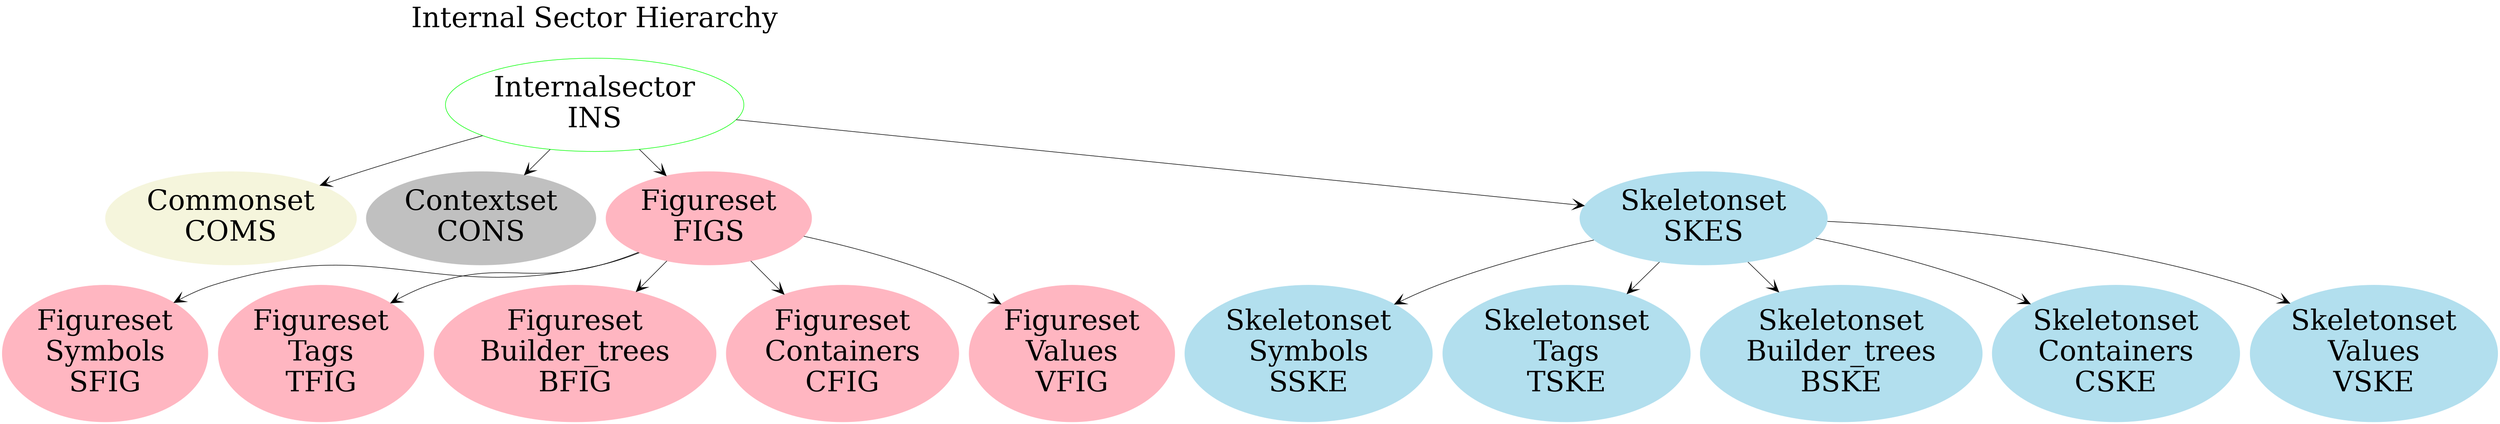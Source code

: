 	digraph Frames {
		size="40,15";
		node [fontsize=50];
		edge [arrowhead = "vee", arrowsize = "2.0", style="solid", taillabel = ""];

	    Title [label = "Internal Sector Hierarchy" shape="record" color="white", style=filled];

	    "Internalsector\nINS" [color=green];

    		Title -> "Internalsector\nINS"  [style="invis"];
		node [color=beige, style=filled];
		"Internalsector\nINS" -> "Commonset\nCOMS";

		node [color=grey, style=filled];
		"Internalsector\nINS" -> "Contextset\nCONS";

		node [color=lightpink, style=filled];
		"Internalsector\nINS" -> "Figureset\nFIGS";
		"Figureset\nFIGS" -> "Figureset\nSymbols\nSFIG";
		"Figureset\nFIGS" -> "Figureset\nTags\nTFIG";
		"Figureset\nFIGS" -> "Figureset\nBuilder_trees\nBFIG";
		"Figureset\nFIGS" -> "Figureset\nContainers\nCFIG";
		"Figureset\nFIGS" -> "Figureset\nValues\nVFIG";

		node [color=lightblue2, style=filled];
		"Internalsector\nINS" -> "Skeletonset\nSKES";
		"Skeletonset\nSKES" -> "Skeletonset\nSymbols\nSSKE";
		"Skeletonset\nSKES" -> "Skeletonset\nTags\nTSKE";
		"Skeletonset\nSKES" -> "Skeletonset\nBuilder_trees\nBSKE";
		"Skeletonset\nSKES" -> "Skeletonset\nContainers\nCSKE";
		"Skeletonset\nSKES" -> "Skeletonset\nValues\nVSKE";

}